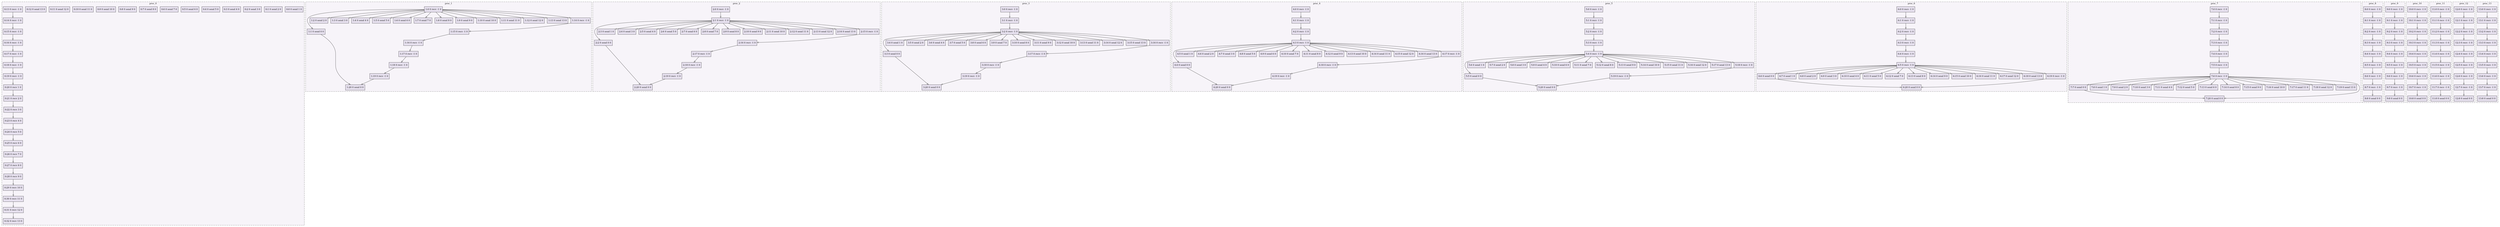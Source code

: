 digraph{node[shape=record style=filled colorscheme=purd9 fillcolor=2];subgraph cluster0{style=dashed;colorscheme=purd9;bgcolor=1;edge[arrowhead=empty];label=proc_0;0[label="0:0 0 send 1 0"];1[label="0:1 0 send 2 0"];2[label="0:2 0 send 3 0"];3[label="0:3 0 send 4 0"];4[label="0:4 0 send 5 0"];5[label="0:5 0 send 6 0"];6[label="0:6 0 send 7 0"];7[label="0:7 0 send 8 0"];8[label="0:8 0 send 9 0"];9[label="0:9 0 send 10 0"];10[label="0:10 0 send 11 0"];11[label="0:11 0 send 12 0"];12[label="0:12 0 send 13 0"];13[label="0:13 0 recv -1 0"];14[label="0:14 0 recv -1 0"];15[label="0:15 0 recv -1 0"];16[label="0:16 0 recv -1 0"];17[label="0:17 0 recv -1 0"];18[label="0:18 0 recv -1 0"];19[label="0:19 0 recv -1 0"];20[label="0:20 0 recv 1 0"];21[label="0:21 0 recv 2 0"];22[label="0:22 0 recv 3 0"];23[label="0:23 0 recv 4 0"];24[label="0:24 0 recv 5 0"];25[label="0:25 0 recv 6 0"];26[label="0:26 0 recv 7 0"];27[label="0:27 0 recv 8 0"];28[label="0:28 0 recv 9 0"];29[label="0:29 0 recv 10 0"];30[label="0:30 0 recv 11 0"];31[label="0:31 0 recv 12 0"];32[label="0:32 0 recv 13 0"];13->14;14->15;15->16;16->17;17->18;18->19;19->20;20->21;21->22;22->23;23->24;24->25;25->26;26->27;27->28;28->29;29->30;30->31;31->32;}subgraph cluster1{style=dashed;colorscheme=purd9;bgcolor=1;edge[arrowhead=empty];label=proc_1;33[label="1:0 0 recv -1 0"];34[label="1:1 0 send 0 0"];35[label="1:2 0 send 2 0"];36[label="1:3 0 send 3 0"];37[label="1:4 0 send 4 0"];38[label="1:5 0 send 5 0"];39[label="1:6 0 send 6 0"];40[label="1:7 0 send 7 0"];41[label="1:8 0 send 8 0"];42[label="1:9 0 send 9 0"];43[label="1:10 0 send 10 0"];44[label="1:11 0 send 11 0"];45[label="1:12 0 send 12 0"];46[label="1:13 0 send 13 0"];47[label="1:14 0 recv -1 0"];48[label="1:15 0 recv -1 0"];49[label="1:16 0 recv -1 0"];50[label="1:17 0 recv -1 0"];51[label="1:18 0 recv -1 0"];52[label="1:19 0 recv -1 0"];53[label="1:20 0 send 0 0"];33->34;33->35;33->36;33->37;33->38;33->39;33->40;33->41;33->42;33->43;33->44;33->45;33->46;33->47;47->48;48->49;49->50;50->51;51->52;52->53;34->53;}subgraph cluster2{style=dashed;colorscheme=purd9;bgcolor=1;edge[arrowhead=empty];label=proc_2;54[label="2:0 0 recv -1 0"];55[label="2:1 0 recv -1 0"];56[label="2:2 0 send 0 0"];57[label="2:3 0 send 1 0"];58[label="2:4 0 send 3 0"];59[label="2:5 0 send 4 0"];60[label="2:6 0 send 5 0"];61[label="2:7 0 send 6 0"];62[label="2:8 0 send 7 0"];63[label="2:9 0 send 8 0"];64[label="2:10 0 send 9 0"];65[label="2:11 0 send 10 0"];66[label="2:12 0 send 11 0"];67[label="2:13 0 send 12 0"];68[label="2:14 0 send 13 0"];69[label="2:15 0 recv -1 0"];70[label="2:16 0 recv -1 0"];71[label="2:17 0 recv -1 0"];72[label="2:18 0 recv -1 0"];73[label="2:19 0 recv -1 0"];74[label="2:20 0 send 0 0"];54->55;55->56;55->57;55->58;55->59;55->60;55->61;55->62;55->63;55->64;55->65;55->66;55->67;55->68;55->69;69->70;70->71;71->72;72->73;73->74;56->74;}subgraph cluster3{style=dashed;colorscheme=purd9;bgcolor=1;edge[arrowhead=empty];label=proc_3;75[label="3:0 0 recv -1 0"];76[label="3:1 0 recv -1 0"];77[label="3:2 0 recv -1 0"];78[label="3:3 0 send 0 0"];79[label="3:4 0 send 1 0"];80[label="3:5 0 send 2 0"];81[label="3:6 0 send 4 0"];82[label="3:7 0 send 5 0"];83[label="3:8 0 send 6 0"];84[label="3:9 0 send 7 0"];85[label="3:10 0 send 8 0"];86[label="3:11 0 send 9 0"];87[label="3:12 0 send 10 0"];88[label="3:13 0 send 11 0"];89[label="3:14 0 send 12 0"];90[label="3:15 0 send 13 0"];91[label="3:16 0 recv -1 0"];92[label="3:17 0 recv -1 0"];93[label="3:18 0 recv -1 0"];94[label="3:19 0 recv -1 0"];95[label="3:20 0 send 0 0"];75->76;76->77;77->78;77->79;77->80;77->81;77->82;77->83;77->84;77->85;77->86;77->87;77->88;77->89;77->90;77->91;91->92;92->93;93->94;94->95;78->95;}subgraph cluster4{style=dashed;colorscheme=purd9;bgcolor=1;edge[arrowhead=empty];label=proc_4;96[label="4:0 0 recv -1 0"];97[label="4:1 0 recv -1 0"];98[label="4:2 0 recv -1 0"];99[label="4:3 0 recv -1 0"];100[label="4:4 0 send 0 0"];101[label="4:5 0 send 1 0"];102[label="4:6 0 send 2 0"];103[label="4:7 0 send 3 0"];104[label="4:8 0 send 5 0"];105[label="4:9 0 send 6 0"];106[label="4:10 0 send 7 0"];107[label="4:11 0 send 8 0"];108[label="4:12 0 send 9 0"];109[label="4:13 0 send 10 0"];110[label="4:14 0 send 11 0"];111[label="4:15 0 send 12 0"];112[label="4:16 0 send 13 0"];113[label="4:17 0 recv -1 0"];114[label="4:18 0 recv -1 0"];115[label="4:19 0 recv -1 0"];116[label="4:20 0 send 0 0"];96->97;97->98;98->99;99->100;99->101;99->102;99->103;99->104;99->105;99->106;99->107;99->108;99->109;99->110;99->111;99->112;99->113;113->114;114->115;115->116;100->116;}subgraph cluster5{style=dashed;colorscheme=purd9;bgcolor=1;edge[arrowhead=empty];label=proc_5;117[label="5:0 0 recv -1 0"];118[label="5:1 0 recv -1 0"];119[label="5:2 0 recv -1 0"];120[label="5:3 0 recv -1 0"];121[label="5:4 0 recv -1 0"];122[label="5:5 0 send 0 0"];123[label="5:6 0 send 1 0"];124[label="5:7 0 send 2 0"];125[label="5:8 0 send 3 0"];126[label="5:9 0 send 4 0"];127[label="5:10 0 send 6 0"];128[label="5:11 0 send 7 0"];129[label="5:12 0 send 8 0"];130[label="5:13 0 send 9 0"];131[label="5:14 0 send 10 0"];132[label="5:15 0 send 11 0"];133[label="5:16 0 send 12 0"];134[label="5:17 0 send 13 0"];135[label="5:18 0 recv -1 0"];136[label="5:19 0 recv -1 0"];137[label="5:20 0 send 0 0"];117->118;118->119;119->120;120->121;121->122;121->123;121->124;121->125;121->126;121->127;121->128;121->129;121->130;121->131;121->132;121->133;121->134;121->135;135->136;136->137;122->137;}subgraph cluster6{style=dashed;colorscheme=purd9;bgcolor=1;edge[arrowhead=empty];label=proc_6;138[label="6:0 0 recv -1 0"];139[label="6:1 0 recv -1 0"];140[label="6:2 0 recv -1 0"];141[label="6:3 0 recv -1 0"];142[label="6:4 0 recv -1 0"];143[label="6:5 0 recv -1 0"];144[label="6:6 0 send 0 0"];145[label="6:7 0 send 1 0"];146[label="6:8 0 send 2 0"];147[label="6:9 0 send 3 0"];148[label="6:10 0 send 4 0"];149[label="6:11 0 send 5 0"];150[label="6:12 0 send 7 0"];151[label="6:13 0 send 8 0"];152[label="6:14 0 send 9 0"];153[label="6:15 0 send 10 0"];154[label="6:16 0 send 11 0"];155[label="6:17 0 send 12 0"];156[label="6:18 0 send 13 0"];157[label="6:19 0 recv -1 0"];158[label="6:20 0 send 0 0"];138->139;139->140;140->141;141->142;142->143;143->144;143->145;143->146;143->147;143->148;143->149;143->150;143->151;143->152;143->153;143->154;143->155;143->156;143->157;157->158;144->158;}subgraph cluster7{style=dashed;colorscheme=purd9;bgcolor=1;edge[arrowhead=empty];label=proc_7;159[label="7:0 0 recv -1 0"];160[label="7:1 0 recv -1 0"];161[label="7:2 0 recv -1 0"];162[label="7:3 0 recv -1 0"];163[label="7:4 0 recv -1 0"];164[label="7:5 0 recv -1 0"];165[label="7:6 0 recv -1 0"];166[label="7:7 0 send 0 0"];167[label="7:8 0 send 1 0"];168[label="7:9 0 send 2 0"];169[label="7:10 0 send 3 0"];170[label="7:11 0 send 4 0"];171[label="7:12 0 send 5 0"];172[label="7:13 0 send 6 0"];173[label="7:14 0 send 8 0"];174[label="7:15 0 send 9 0"];175[label="7:16 0 send 10 0"];176[label="7:17 0 send 11 0"];177[label="7:18 0 send 12 0"];178[label="7:19 0 send 13 0"];179[label="7:20 0 send 0 0"];159->160;160->161;161->162;162->163;163->164;164->165;165->166;165->167;165->168;165->169;165->170;165->171;165->172;165->173;165->174;165->175;165->176;165->177;165->178;166->179;165->179;}subgraph cluster8{style=dashed;colorscheme=purd9;bgcolor=1;edge[arrowhead=empty];label=proc_8;180[label="8:0 0 recv -1 0"];181[label="8:1 0 recv -1 0"];182[label="8:2 0 recv -1 0"];183[label="8:3 0 recv -1 0"];184[label="8:4 0 recv -1 0"];185[label="8:5 0 recv -1 0"];186[label="8:6 0 recv -1 0"];187[label="8:7 0 recv -1 0"];188[label="8:8 0 send 0 0"];180->181;181->182;182->183;183->184;184->185;185->186;186->187;187->188;}subgraph cluster9{style=dashed;colorscheme=purd9;bgcolor=1;edge[arrowhead=empty];label=proc_9;189[label="9:0 0 recv -1 0"];190[label="9:1 0 recv -1 0"];191[label="9:2 0 recv -1 0"];192[label="9:3 0 recv -1 0"];193[label="9:4 0 recv -1 0"];194[label="9:5 0 recv -1 0"];195[label="9:6 0 recv -1 0"];196[label="9:7 0 recv -1 0"];197[label="9:8 0 send 0 0"];189->190;190->191;191->192;192->193;193->194;194->195;195->196;196->197;}subgraph cluster10{style=dashed;colorscheme=purd9;bgcolor=1;edge[arrowhead=empty];label=proc_10;198[label="10:0 0 recv -1 0"];199[label="10:1 0 recv -1 0"];200[label="10:2 0 recv -1 0"];201[label="10:3 0 recv -1 0"];202[label="10:4 0 recv -1 0"];203[label="10:5 0 recv -1 0"];204[label="10:6 0 recv -1 0"];205[label="10:7 0 recv -1 0"];206[label="10:8 0 send 0 0"];198->199;199->200;200->201;201->202;202->203;203->204;204->205;205->206;}subgraph cluster11{style=dashed;colorscheme=purd9;bgcolor=1;edge[arrowhead=empty];label=proc_11;207[label="11:0 0 recv -1 0"];208[label="11:1 0 recv -1 0"];209[label="11:2 0 recv -1 0"];210[label="11:3 0 recv -1 0"];211[label="11:4 0 recv -1 0"];212[label="11:5 0 recv -1 0"];213[label="11:6 0 recv -1 0"];214[label="11:7 0 recv -1 0"];215[label="11:8 0 send 0 0"];207->208;208->209;209->210;210->211;211->212;212->213;213->214;214->215;}subgraph cluster12{style=dashed;colorscheme=purd9;bgcolor=1;edge[arrowhead=empty];label=proc_12;216[label="12:0 0 recv -1 0"];217[label="12:1 0 recv -1 0"];218[label="12:2 0 recv -1 0"];219[label="12:3 0 recv -1 0"];220[label="12:4 0 recv -1 0"];221[label="12:5 0 recv -1 0"];222[label="12:6 0 recv -1 0"];223[label="12:7 0 recv -1 0"];224[label="12:8 0 send 0 0"];216->217;217->218;218->219;219->220;220->221;221->222;222->223;223->224;}subgraph cluster13{style=dashed;colorscheme=purd9;bgcolor=1;edge[arrowhead=empty];label=proc_13;225[label="13:0 0 recv -1 0"];226[label="13:1 0 recv -1 0"];227[label="13:2 0 recv -1 0"];228[label="13:3 0 recv -1 0"];229[label="13:4 0 recv -1 0"];230[label="13:5 0 recv -1 0"];231[label="13:6 0 recv -1 0"];232[label="13:7 0 recv -1 0"];233[label="13:8 0 send 0 0"];225->226;226->227;227->228;228->229;229->230;230->231;231->232;232->233;}}
